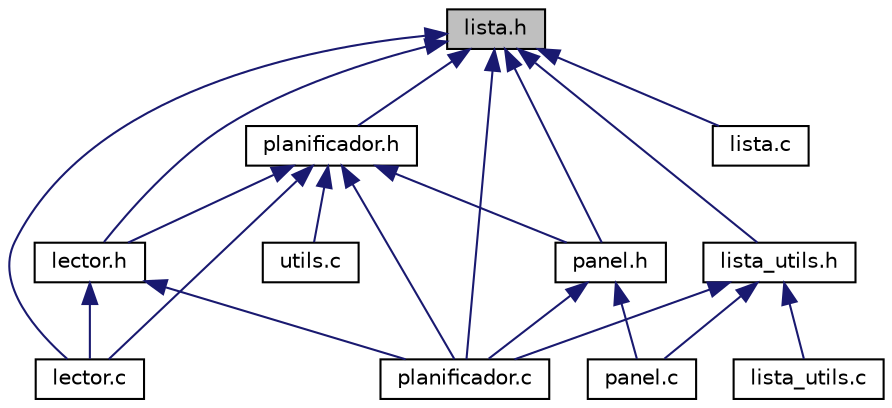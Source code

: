 digraph "lista.h"
{
  edge [fontname="Helvetica",fontsize="10",labelfontname="Helvetica",labelfontsize="10"];
  node [fontname="Helvetica",fontsize="10",shape=record];
  Node1 [label="lista.h",height=0.2,width=0.4,color="black", fillcolor="grey75", style="filled", fontcolor="black"];
  Node1 -> Node2 [dir="back",color="midnightblue",fontsize="10",style="solid"];
  Node2 [label="lector.c",height=0.2,width=0.4,color="black", fillcolor="white", style="filled",URL="$lector_8c.html"];
  Node1 -> Node3 [dir="back",color="midnightblue",fontsize="10",style="solid"];
  Node3 [label="planificador.h",height=0.2,width=0.4,color="black", fillcolor="white", style="filled",URL="$planificador_8h.html"];
  Node3 -> Node2 [dir="back",color="midnightblue",fontsize="10",style="solid"];
  Node3 -> Node4 [dir="back",color="midnightblue",fontsize="10",style="solid"];
  Node4 [label="lector.h",height=0.2,width=0.4,color="black", fillcolor="white", style="filled",URL="$lector_8h.html"];
  Node4 -> Node2 [dir="back",color="midnightblue",fontsize="10",style="solid"];
  Node4 -> Node5 [dir="back",color="midnightblue",fontsize="10",style="solid"];
  Node5 [label="planificador.c",height=0.2,width=0.4,color="black", fillcolor="white", style="filled",URL="$planificador_8c.html"];
  Node3 -> Node6 [dir="back",color="midnightblue",fontsize="10",style="solid"];
  Node6 [label="panel.h",height=0.2,width=0.4,color="black", fillcolor="white", style="filled",URL="$panel_8h.html"];
  Node6 -> Node7 [dir="back",color="midnightblue",fontsize="10",style="solid"];
  Node7 [label="panel.c",height=0.2,width=0.4,color="black", fillcolor="white", style="filled",URL="$panel_8c.html"];
  Node6 -> Node5 [dir="back",color="midnightblue",fontsize="10",style="solid"];
  Node3 -> Node5 [dir="back",color="midnightblue",fontsize="10",style="solid"];
  Node3 -> Node8 [dir="back",color="midnightblue",fontsize="10",style="solid"];
  Node8 [label="utils.c",height=0.2,width=0.4,color="black", fillcolor="white", style="filled",URL="$utils_8c.html"];
  Node1 -> Node4 [dir="back",color="midnightblue",fontsize="10",style="solid"];
  Node1 -> Node9 [dir="back",color="midnightblue",fontsize="10",style="solid"];
  Node9 [label="lista.c",height=0.2,width=0.4,color="black", fillcolor="white", style="filled",URL="$lista_8c.html"];
  Node1 -> Node10 [dir="back",color="midnightblue",fontsize="10",style="solid"];
  Node10 [label="lista_utils.h",height=0.2,width=0.4,color="black", fillcolor="white", style="filled",URL="$lista__utils_8h.html"];
  Node10 -> Node11 [dir="back",color="midnightblue",fontsize="10",style="solid"];
  Node11 [label="lista_utils.c",height=0.2,width=0.4,color="black", fillcolor="white", style="filled",URL="$lista__utils_8c.html"];
  Node10 -> Node7 [dir="back",color="midnightblue",fontsize="10",style="solid"];
  Node10 -> Node5 [dir="back",color="midnightblue",fontsize="10",style="solid"];
  Node1 -> Node6 [dir="back",color="midnightblue",fontsize="10",style="solid"];
  Node1 -> Node5 [dir="back",color="midnightblue",fontsize="10",style="solid"];
}

